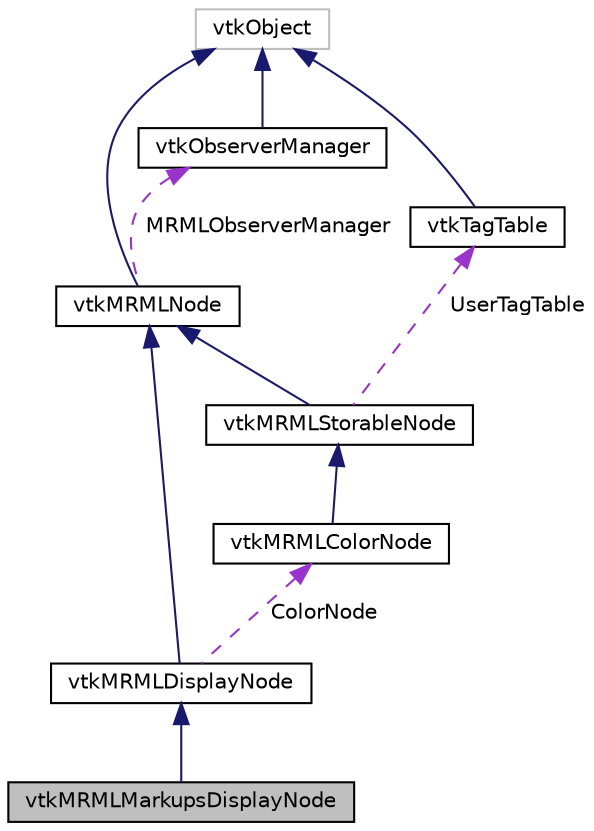 digraph "vtkMRMLMarkupsDisplayNode"
{
  bgcolor="transparent";
  edge [fontname="Helvetica",fontsize="10",labelfontname="Helvetica",labelfontsize="10"];
  node [fontname="Helvetica",fontsize="10",shape=record];
  Node5 [label="vtkMRMLMarkupsDisplayNode",height=0.2,width=0.4,color="black", fillcolor="grey75", style="filled", fontcolor="black"];
  Node6 -> Node5 [dir="back",color="midnightblue",fontsize="10",style="solid",fontname="Helvetica"];
  Node6 [label="vtkMRMLDisplayNode",height=0.2,width=0.4,color="black",URL="$classvtkMRMLDisplayNode.html",tooltip="Abstract class that contains graphical display properties for displayable nodes. "];
  Node7 -> Node6 [dir="back",color="midnightblue",fontsize="10",style="solid",fontname="Helvetica"];
  Node7 [label="vtkMRMLNode",height=0.2,width=0.4,color="black",URL="$classvtkMRMLNode.html",tooltip="Abstract Superclass for all specific types of MRML nodes. "];
  Node8 -> Node7 [dir="back",color="midnightblue",fontsize="10",style="solid",fontname="Helvetica"];
  Node8 [label="vtkObject",height=0.2,width=0.4,color="grey75"];
  Node9 -> Node7 [dir="back",color="darkorchid3",fontsize="10",style="dashed",label=" MRMLObserverManager" ,fontname="Helvetica"];
  Node9 [label="vtkObserverManager",height=0.2,width=0.4,color="black",URL="$classvtkObserverManager.html",tooltip="Manages adding and deleting of obserevers with events. "];
  Node8 -> Node9 [dir="back",color="midnightblue",fontsize="10",style="solid",fontname="Helvetica"];
  Node10 -> Node6 [dir="back",color="darkorchid3",fontsize="10",style="dashed",label=" ColorNode" ,fontname="Helvetica"];
  Node10 [label="vtkMRMLColorNode",height=0.2,width=0.4,color="black",URL="$classvtkMRMLColorNode.html",tooltip="Abstract MRML node to represent color information. "];
  Node11 -> Node10 [dir="back",color="midnightblue",fontsize="10",style="solid",fontname="Helvetica"];
  Node11 [label="vtkMRMLStorableNode",height=0.2,width=0.4,color="black",URL="$classvtkMRMLStorableNode.html",tooltip="MRML node to represent a 3D surface model. "];
  Node7 -> Node11 [dir="back",color="midnightblue",fontsize="10",style="solid",fontname="Helvetica"];
  Node12 -> Node11 [dir="back",color="darkorchid3",fontsize="10",style="dashed",label=" UserTagTable" ,fontname="Helvetica"];
  Node12 [label="vtkTagTable",height=0.2,width=0.4,color="black",URL="$classvtkTagTable.html"];
  Node8 -> Node12 [dir="back",color="midnightblue",fontsize="10",style="solid",fontname="Helvetica"];
}
